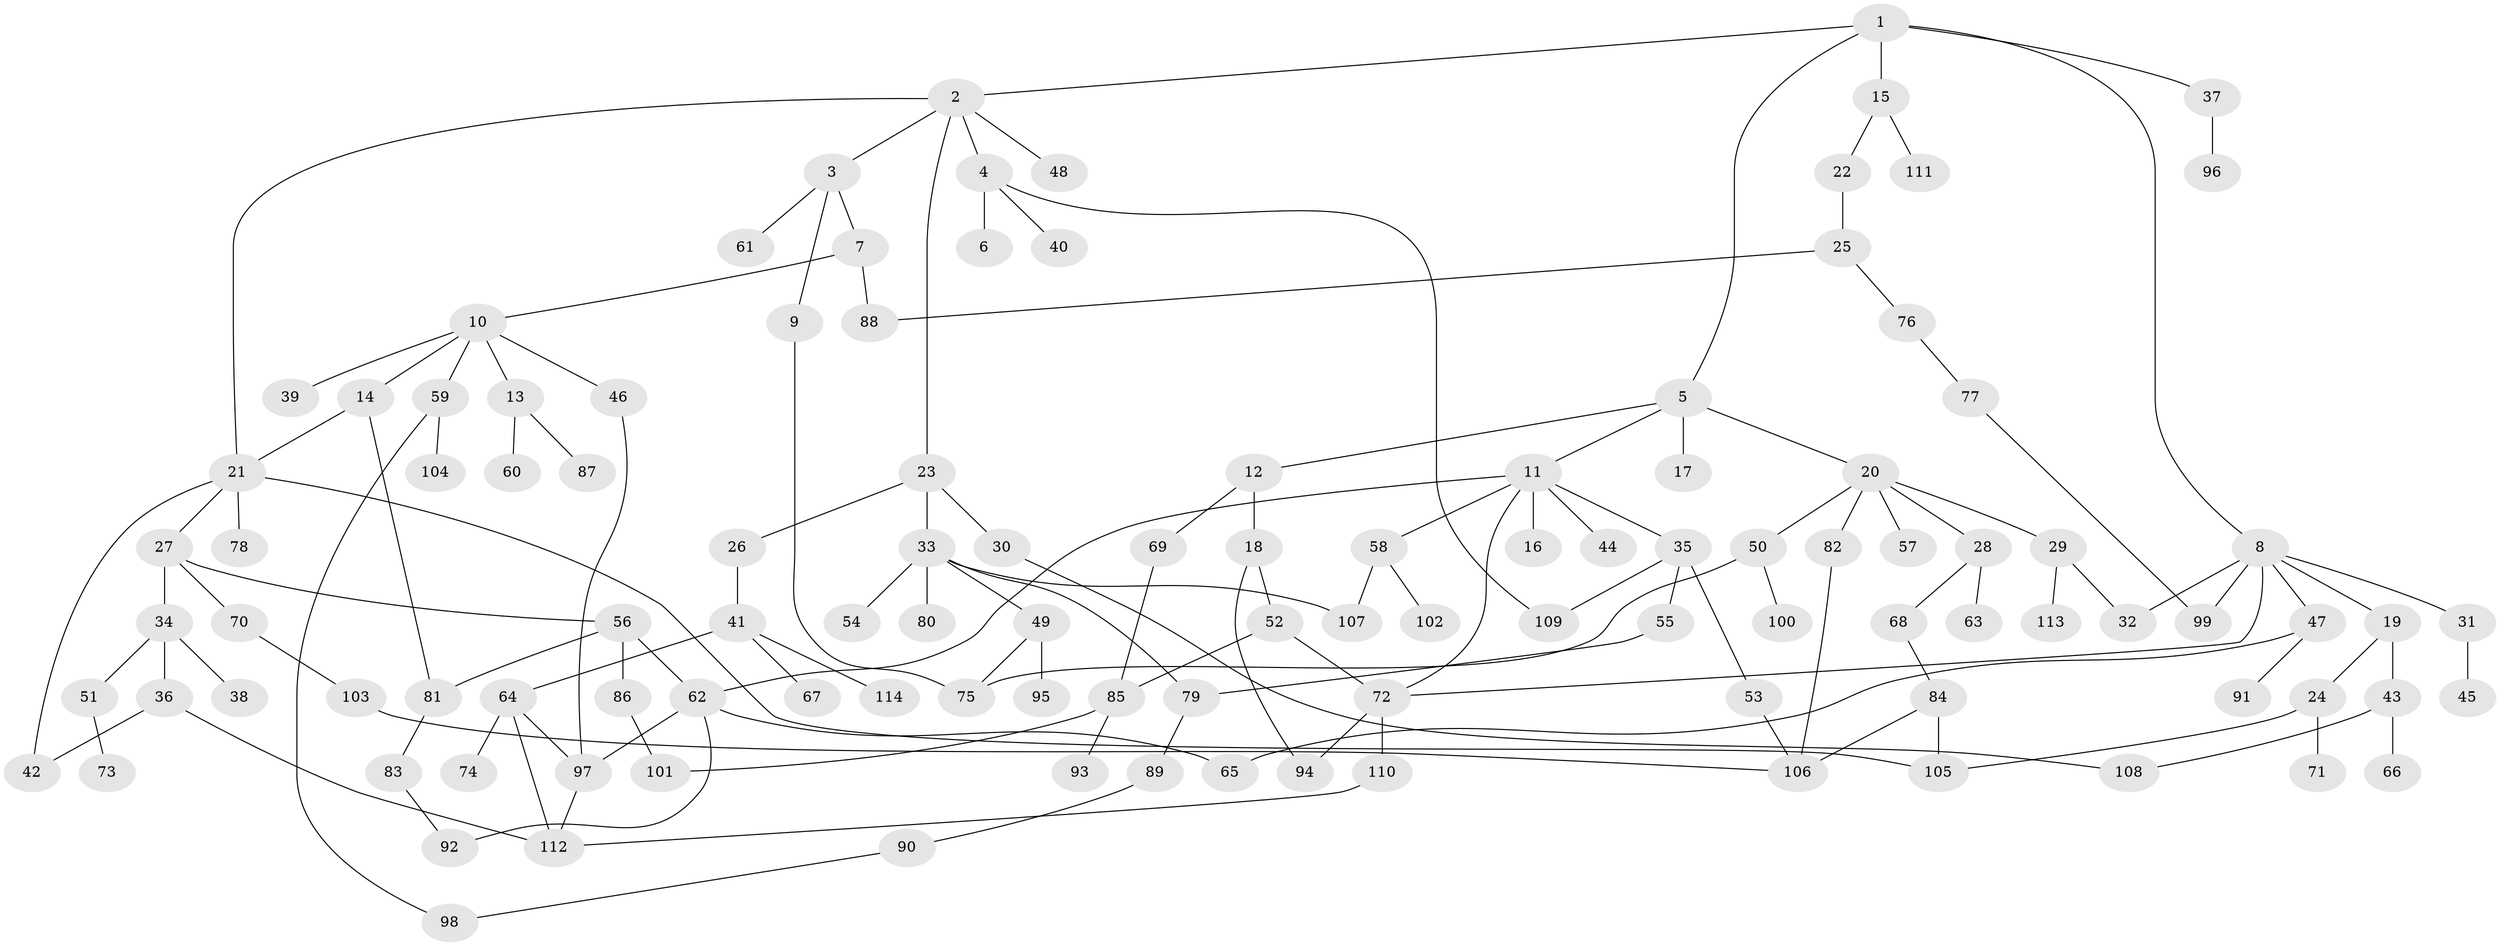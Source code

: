 // coarse degree distribution, {8: 0.02702702702702703, 5: 0.06756756756756757, 3: 0.17567567567567569, 1: 0.25675675675675674, 2: 0.3108108108108108, 7: 0.04054054054054054, 6: 0.02702702702702703, 4: 0.0945945945945946}
// Generated by graph-tools (version 1.1) at 2025/23/03/03/25 07:23:33]
// undirected, 114 vertices, 144 edges
graph export_dot {
graph [start="1"]
  node [color=gray90,style=filled];
  1;
  2;
  3;
  4;
  5;
  6;
  7;
  8;
  9;
  10;
  11;
  12;
  13;
  14;
  15;
  16;
  17;
  18;
  19;
  20;
  21;
  22;
  23;
  24;
  25;
  26;
  27;
  28;
  29;
  30;
  31;
  32;
  33;
  34;
  35;
  36;
  37;
  38;
  39;
  40;
  41;
  42;
  43;
  44;
  45;
  46;
  47;
  48;
  49;
  50;
  51;
  52;
  53;
  54;
  55;
  56;
  57;
  58;
  59;
  60;
  61;
  62;
  63;
  64;
  65;
  66;
  67;
  68;
  69;
  70;
  71;
  72;
  73;
  74;
  75;
  76;
  77;
  78;
  79;
  80;
  81;
  82;
  83;
  84;
  85;
  86;
  87;
  88;
  89;
  90;
  91;
  92;
  93;
  94;
  95;
  96;
  97;
  98;
  99;
  100;
  101;
  102;
  103;
  104;
  105;
  106;
  107;
  108;
  109;
  110;
  111;
  112;
  113;
  114;
  1 -- 2;
  1 -- 5;
  1 -- 8;
  1 -- 15;
  1 -- 37;
  2 -- 3;
  2 -- 4;
  2 -- 21;
  2 -- 23;
  2 -- 48;
  3 -- 7;
  3 -- 9;
  3 -- 61;
  4 -- 6;
  4 -- 40;
  4 -- 109;
  5 -- 11;
  5 -- 12;
  5 -- 17;
  5 -- 20;
  7 -- 10;
  7 -- 88;
  8 -- 19;
  8 -- 31;
  8 -- 47;
  8 -- 72;
  8 -- 99;
  8 -- 32;
  9 -- 75;
  10 -- 13;
  10 -- 14;
  10 -- 39;
  10 -- 46;
  10 -- 59;
  11 -- 16;
  11 -- 35;
  11 -- 44;
  11 -- 58;
  11 -- 62;
  11 -- 72;
  12 -- 18;
  12 -- 69;
  13 -- 60;
  13 -- 87;
  14 -- 81;
  14 -- 21;
  15 -- 22;
  15 -- 111;
  18 -- 52;
  18 -- 94;
  19 -- 24;
  19 -- 43;
  20 -- 28;
  20 -- 29;
  20 -- 50;
  20 -- 57;
  20 -- 82;
  21 -- 27;
  21 -- 78;
  21 -- 105;
  21 -- 42;
  22 -- 25;
  23 -- 26;
  23 -- 30;
  23 -- 33;
  24 -- 71;
  24 -- 105;
  25 -- 76;
  25 -- 88;
  26 -- 41;
  27 -- 34;
  27 -- 56;
  27 -- 70;
  28 -- 63;
  28 -- 68;
  29 -- 32;
  29 -- 113;
  30 -- 108;
  31 -- 45;
  33 -- 49;
  33 -- 54;
  33 -- 80;
  33 -- 107;
  33 -- 79;
  34 -- 36;
  34 -- 38;
  34 -- 51;
  35 -- 53;
  35 -- 55;
  35 -- 109;
  36 -- 42;
  36 -- 112;
  37 -- 96;
  41 -- 64;
  41 -- 67;
  41 -- 114;
  43 -- 66;
  43 -- 108;
  46 -- 97;
  47 -- 91;
  47 -- 65;
  49 -- 95;
  49 -- 75;
  50 -- 100;
  50 -- 75;
  51 -- 73;
  52 -- 85;
  52 -- 72;
  53 -- 106;
  55 -- 79;
  56 -- 86;
  56 -- 62;
  56 -- 81;
  58 -- 102;
  58 -- 107;
  59 -- 98;
  59 -- 104;
  62 -- 65;
  62 -- 97;
  62 -- 92;
  64 -- 74;
  64 -- 112;
  64 -- 97;
  68 -- 84;
  69 -- 85;
  70 -- 103;
  72 -- 110;
  72 -- 94;
  76 -- 77;
  77 -- 99;
  79 -- 89;
  81 -- 83;
  82 -- 106;
  83 -- 92;
  84 -- 106;
  84 -- 105;
  85 -- 93;
  85 -- 101;
  86 -- 101;
  89 -- 90;
  90 -- 98;
  97 -- 112;
  103 -- 106;
  110 -- 112;
}
